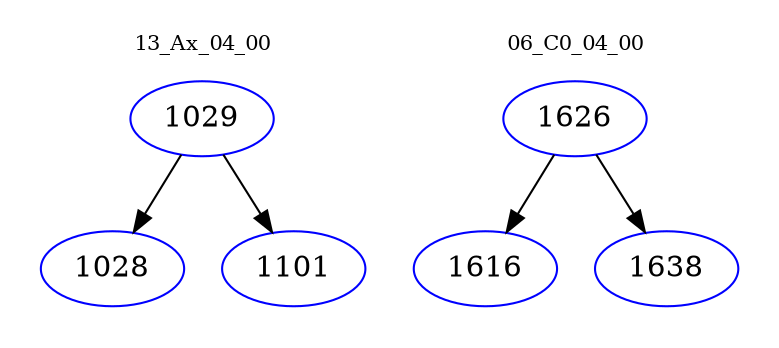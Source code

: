 digraph{
subgraph cluster_0 {
color = white
label = "13_Ax_04_00";
fontsize=10;
T0_1029 [label="1029", color="blue"]
T0_1029 -> T0_1028 [color="black"]
T0_1028 [label="1028", color="blue"]
T0_1029 -> T0_1101 [color="black"]
T0_1101 [label="1101", color="blue"]
}
subgraph cluster_1 {
color = white
label = "06_C0_04_00";
fontsize=10;
T1_1626 [label="1626", color="blue"]
T1_1626 -> T1_1616 [color="black"]
T1_1616 [label="1616", color="blue"]
T1_1626 -> T1_1638 [color="black"]
T1_1638 [label="1638", color="blue"]
}
}
